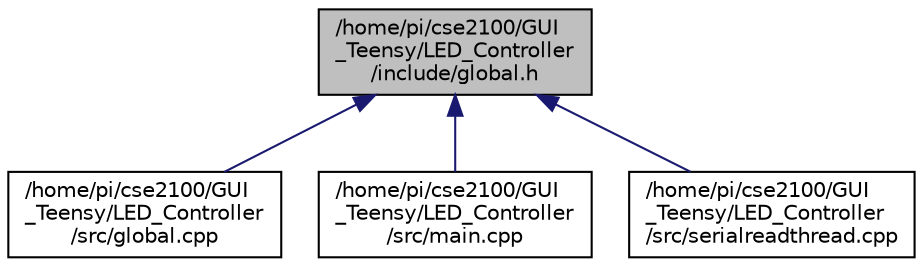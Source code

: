 digraph "/home/pi/cse2100/GUI_Teensy/LED_Controller/include/global.h"
{
  edge [fontname="Helvetica",fontsize="10",labelfontname="Helvetica",labelfontsize="10"];
  node [fontname="Helvetica",fontsize="10",shape=record];
  Node1 [label="/home/pi/cse2100/GUI\l_Teensy/LED_Controller\l/include/global.h",height=0.2,width=0.4,color="black", fillcolor="grey75", style="filled", fontcolor="black"];
  Node1 -> Node2 [dir="back",color="midnightblue",fontsize="10",style="solid",fontname="Helvetica"];
  Node2 [label="/home/pi/cse2100/GUI\l_Teensy/LED_Controller\l/src/global.cpp",height=0.2,width=0.4,color="black", fillcolor="white", style="filled",URL="$global_8cpp.html"];
  Node1 -> Node3 [dir="back",color="midnightblue",fontsize="10",style="solid",fontname="Helvetica"];
  Node3 [label="/home/pi/cse2100/GUI\l_Teensy/LED_Controller\l/src/main.cpp",height=0.2,width=0.4,color="black", fillcolor="white", style="filled",URL="$main_8cpp.html"];
  Node1 -> Node4 [dir="back",color="midnightblue",fontsize="10",style="solid",fontname="Helvetica"];
  Node4 [label="/home/pi/cse2100/GUI\l_Teensy/LED_Controller\l/src/serialreadthread.cpp",height=0.2,width=0.4,color="black", fillcolor="white", style="filled",URL="$serialreadthread_8cpp.html"];
}
